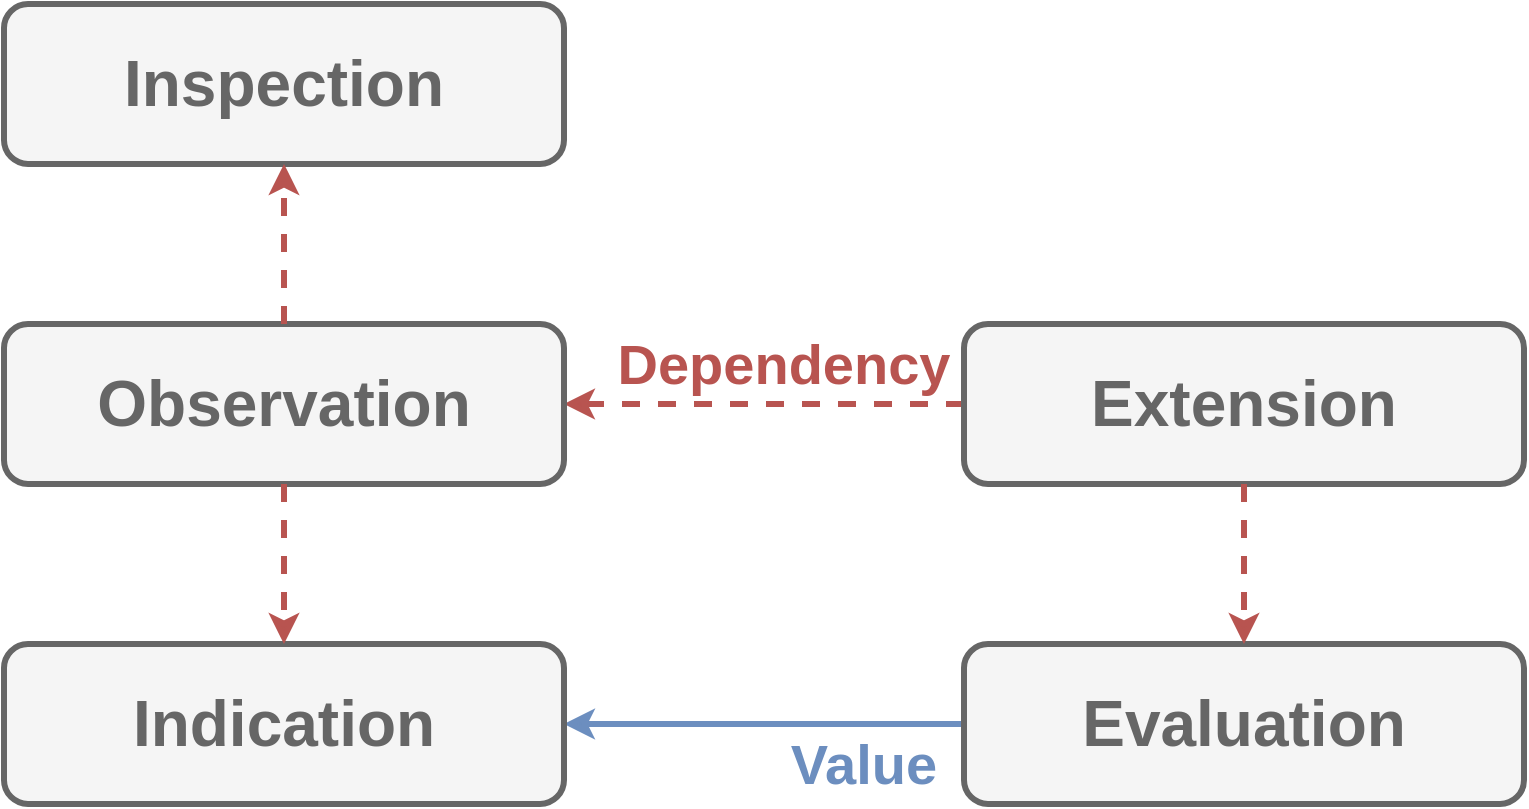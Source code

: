 <mxfile version="14.9.0" type="google"><diagram id="gIC-P3XVZgYCY64oVcCS" name="Page-1"><mxGraphModel dx="2249" dy="762" grid="1" gridSize="10" guides="1" tooltips="1" connect="1" arrows="1" fold="1" page="1" pageScale="1" pageWidth="827" pageHeight="1169" math="0" shadow="0"><root><mxCell id="0"/><mxCell id="1" parent="0"/><mxCell id="MYuyRUplW_1dWRwz4VJH-16" value="" style="endArrow=classic;html=1;entryX=1;entryY=0.5;entryDx=0;entryDy=0;fillColor=#f8cecc;strokeColor=#b85450;strokeWidth=3;dashed=1;exitX=0;exitY=0.5;exitDx=0;exitDy=0;" parent="1" source="d3O8w_2296887-zxZ5ak-5" target="d3O8w_2296887-zxZ5ak-1" edge="1"><mxGeometry width="50" height="50" relative="1" as="geometry"><mxPoint x="-430" y="470" as="sourcePoint"/><mxPoint x="-70" as="targetPoint"/></mxGeometry></mxCell><mxCell id="MYuyRUplW_1dWRwz4VJH-17" value="" style="endArrow=classic;html=1;strokeWidth=3;fillColor=#dae8fc;strokeColor=#6c8ebf;elbow=vertical;exitX=0;exitY=0.5;exitDx=0;exitDy=0;entryX=1;entryY=0.5;entryDx=0;entryDy=0;" parent="1" source="d3O8w_2296887-zxZ5ak-4" target="d3O8w_2296887-zxZ5ak-3" edge="1"><mxGeometry width="50" height="50" relative="1" as="geometry"><mxPoint x="-100" y="-20" as="sourcePoint"/><mxPoint x="-270" y="-150" as="targetPoint"/></mxGeometry></mxCell><mxCell id="MYuyRUplW_1dWRwz4VJH-18" value="&lt;b&gt;&lt;font style=&quot;font-size: 28px&quot; color=&quot;#b85450&quot;&gt;Dependency&lt;/font&gt;&lt;/b&gt;" style="text;html=1;align=center;verticalAlign=middle;whiteSpace=wrap;rounded=0;" parent="1" vertex="1"><mxGeometry x="-500" y="500" width="180" height="40" as="geometry"/></mxCell><mxCell id="MYuyRUplW_1dWRwz4VJH-19" value="&lt;b&gt;&lt;font style=&quot;font-size: 28px&quot; color=&quot;#6c8ebf&quot;&gt;Value&lt;/font&gt;&lt;/b&gt;" style="text;html=1;align=center;verticalAlign=middle;whiteSpace=wrap;rounded=0;" parent="1" vertex="1"><mxGeometry x="-420" y="700" width="100" height="40" as="geometry"/></mxCell><mxCell id="d3O8w_2296887-zxZ5ak-1" value="&lt;font style=&quot;font-size: 32px&quot; color=&quot;#666666&quot;&gt;&lt;b&gt;Observation&lt;/b&gt;&lt;/font&gt;" style="rounded=1;whiteSpace=wrap;html=1;fillColor=#f5f5f5;strokeColor=#666666;strokeWidth=3;fontColor=#333333;" vertex="1" parent="1"><mxGeometry x="-800" y="500" width="280" height="80" as="geometry"/></mxCell><mxCell id="d3O8w_2296887-zxZ5ak-2" value="&lt;font style=&quot;font-size: 32px&quot; color=&quot;#666666&quot;&gt;&lt;b&gt;Inspection&lt;/b&gt;&lt;/font&gt;" style="rounded=1;whiteSpace=wrap;html=1;fillColor=#f5f5f5;strokeColor=#666666;strokeWidth=3;fontColor=#333333;" vertex="1" parent="1"><mxGeometry x="-800" y="340" width="280" height="80" as="geometry"/></mxCell><mxCell id="d3O8w_2296887-zxZ5ak-3" value="&lt;b style=&quot;color: rgb(102 , 102 , 102) ; font-size: 32px&quot;&gt;Indication&lt;/b&gt;" style="rounded=1;whiteSpace=wrap;html=1;fillColor=#f5f5f5;strokeColor=#666666;strokeWidth=3;fontColor=#333333;" vertex="1" parent="1"><mxGeometry x="-800" y="660" width="280" height="80" as="geometry"/></mxCell><mxCell id="d3O8w_2296887-zxZ5ak-4" value="&lt;b style=&quot;color: rgb(102 , 102 , 102) ; font-size: 32px&quot;&gt;Evaluation&lt;/b&gt;" style="rounded=1;whiteSpace=wrap;html=1;fillColor=#f5f5f5;strokeColor=#666666;strokeWidth=3;fontColor=#333333;" vertex="1" parent="1"><mxGeometry x="-320" y="660" width="280" height="80" as="geometry"/></mxCell><mxCell id="d3O8w_2296887-zxZ5ak-5" value="&lt;b style=&quot;color: rgb(102 , 102 , 102) ; font-size: 32px&quot;&gt;Extension&lt;/b&gt;" style="rounded=1;whiteSpace=wrap;html=1;fillColor=#f5f5f5;strokeColor=#666666;strokeWidth=3;fontColor=#333333;" vertex="1" parent="1"><mxGeometry x="-320" y="500" width="280" height="80" as="geometry"/></mxCell><mxCell id="d3O8w_2296887-zxZ5ak-6" value="" style="endArrow=classic;html=1;entryX=0.5;entryY=1;entryDx=0;entryDy=0;fillColor=#f8cecc;strokeColor=#b85450;strokeWidth=3;dashed=1;" edge="1" parent="1" source="d3O8w_2296887-zxZ5ak-1" target="d3O8w_2296887-zxZ5ak-2"><mxGeometry width="50" height="50" relative="1" as="geometry"><mxPoint x="-630" y="-90" as="sourcePoint"/><mxPoint x="-630" y="-10" as="targetPoint"/></mxGeometry></mxCell><mxCell id="d3O8w_2296887-zxZ5ak-7" value="" style="endArrow=classic;html=1;entryX=0.5;entryY=0;entryDx=0;entryDy=0;fillColor=#f8cecc;strokeColor=#b85450;strokeWidth=3;dashed=1;" edge="1" parent="1" source="d3O8w_2296887-zxZ5ak-1" target="d3O8w_2296887-zxZ5ak-3"><mxGeometry width="50" height="50" relative="1" as="geometry"><mxPoint x="-620" y="-80" as="sourcePoint"/><mxPoint x="-620" as="targetPoint"/></mxGeometry></mxCell><mxCell id="d3O8w_2296887-zxZ5ak-8" value="" style="endArrow=classic;html=1;exitX=0.5;exitY=1;exitDx=0;exitDy=0;fillColor=#f8cecc;strokeColor=#b85450;strokeWidth=3;dashed=1;" edge="1" parent="1" source="d3O8w_2296887-zxZ5ak-5" target="d3O8w_2296887-zxZ5ak-4"><mxGeometry width="50" height="50" relative="1" as="geometry"><mxPoint x="-630" y="-90" as="sourcePoint"/><mxPoint x="-630" y="-10" as="targetPoint"/></mxGeometry></mxCell></root></mxGraphModel></diagram></mxfile>